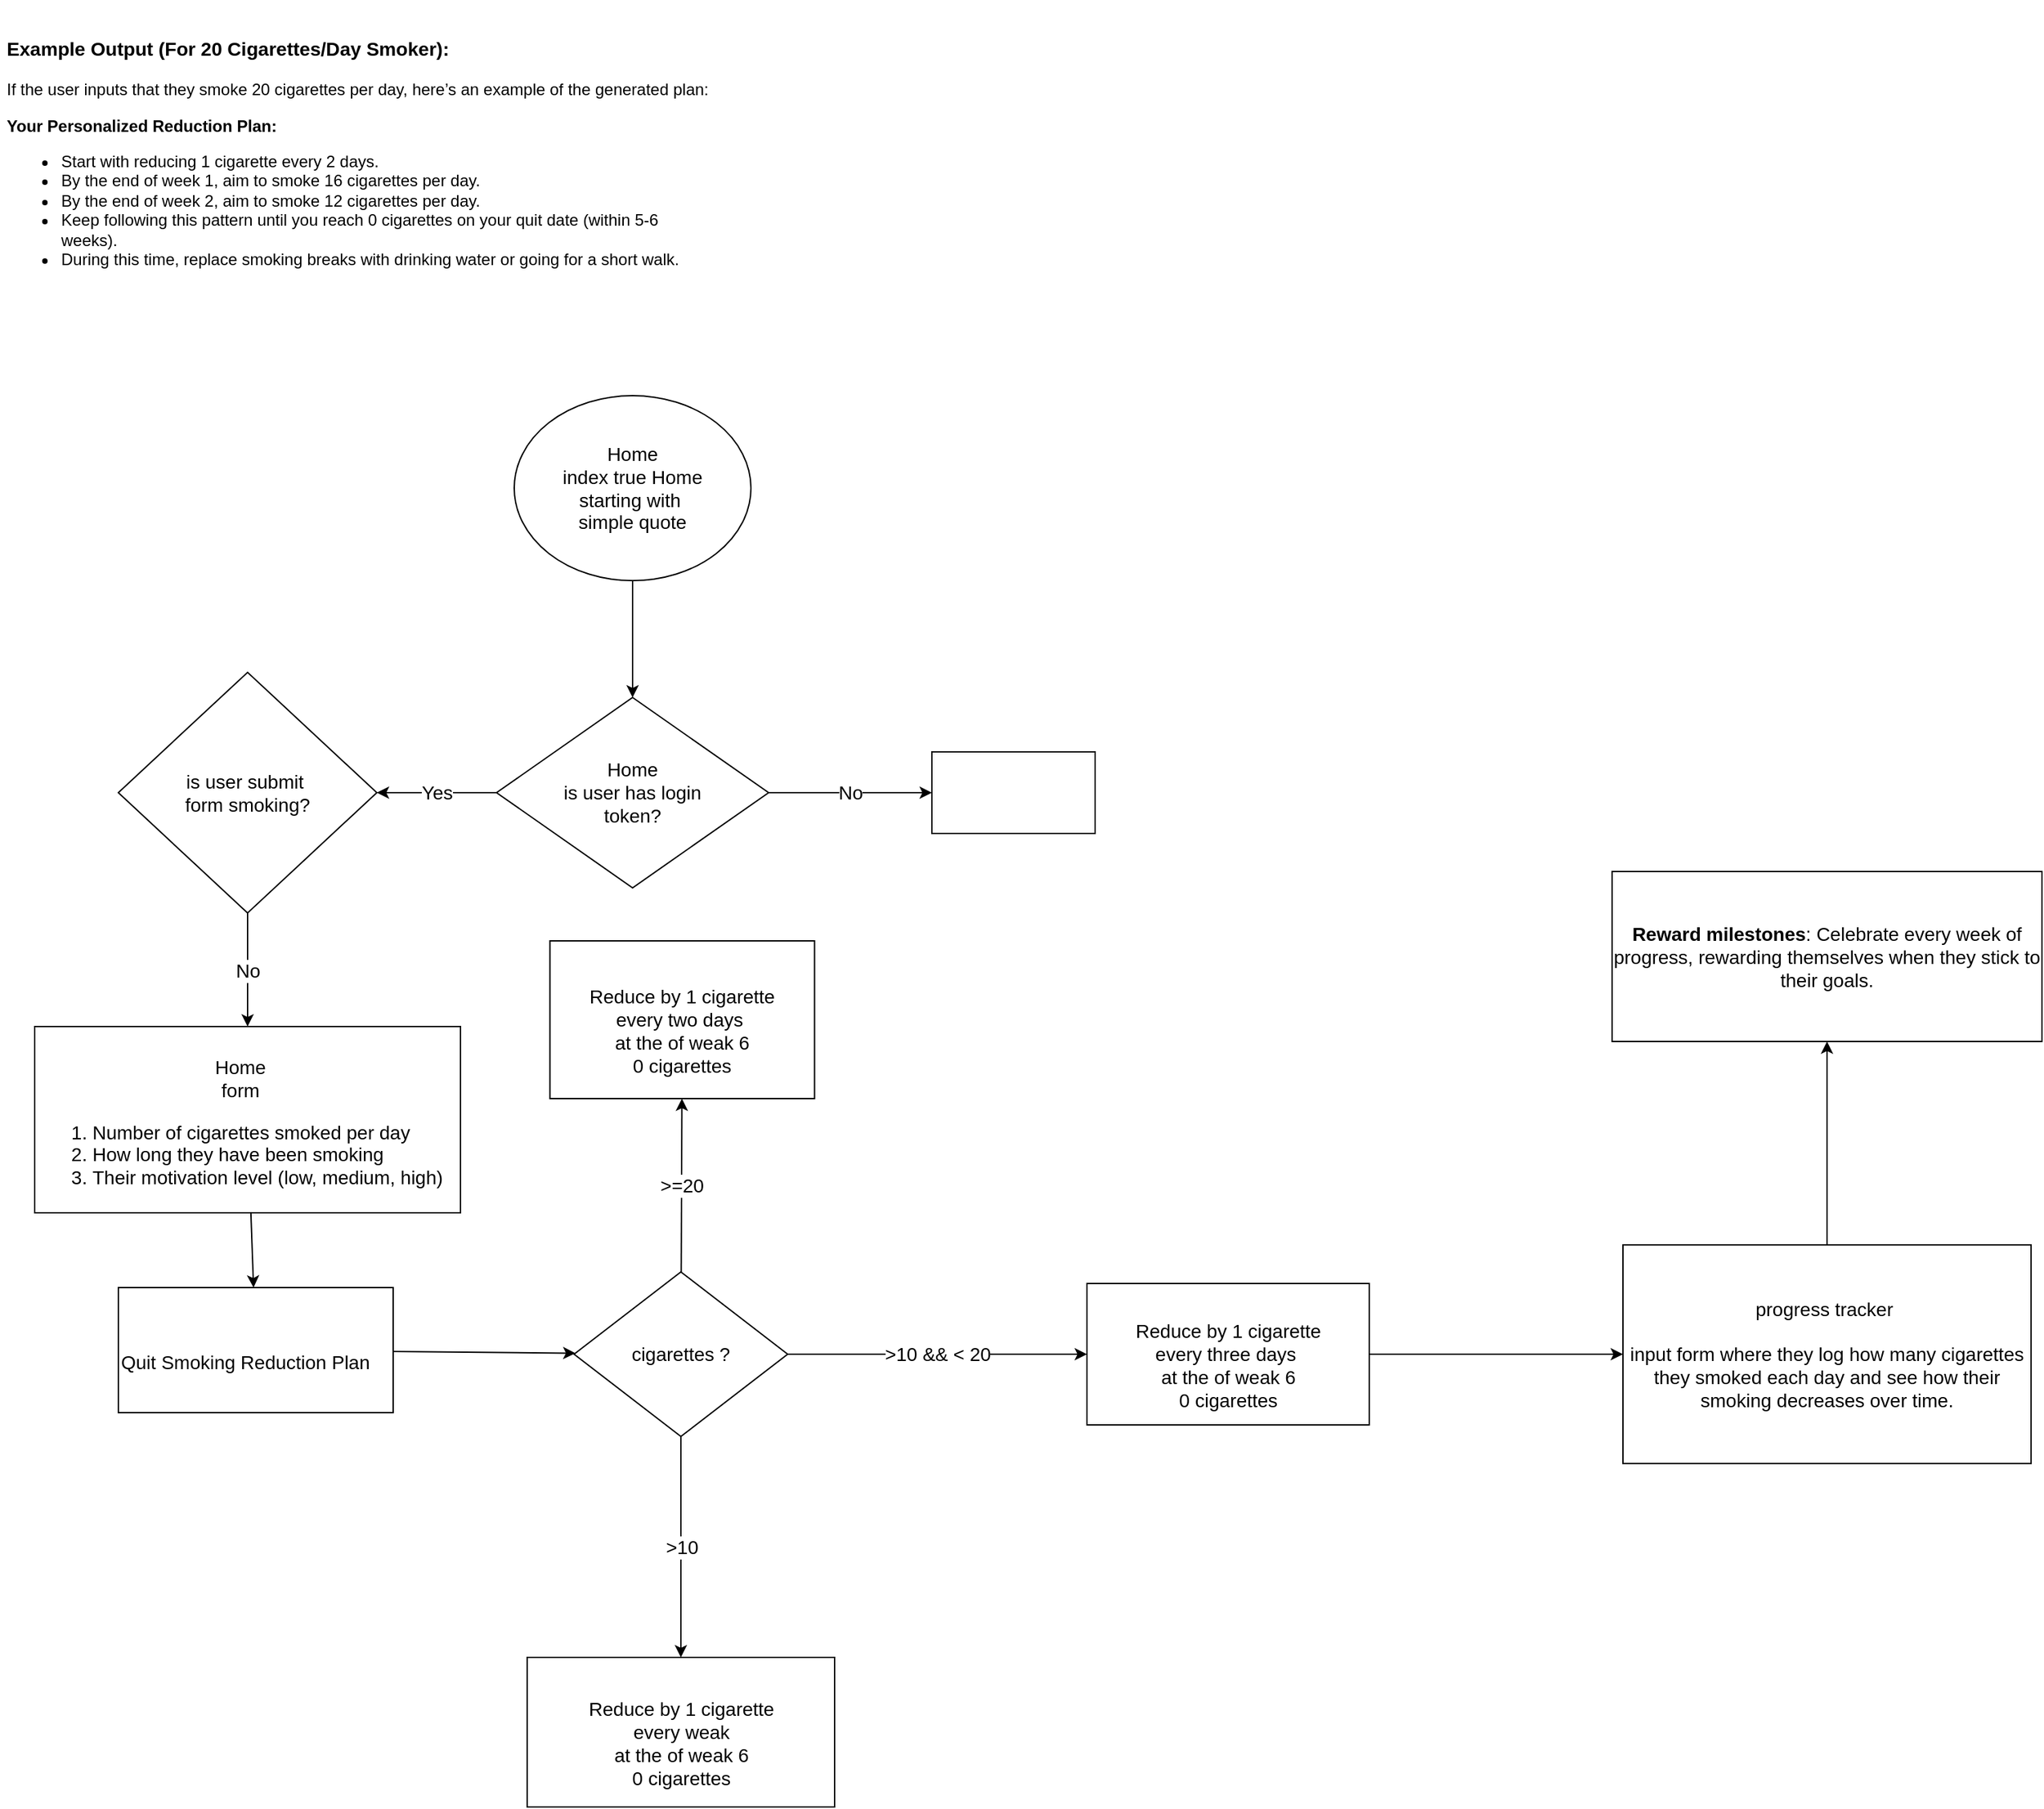 <mxfile>
    <diagram id="9eyBxXMdM7D980cmFh3l" name="Page-1">
        <mxGraphModel dx="747" dy="-541" grid="0" gridSize="10" guides="1" tooltips="1" connect="1" arrows="1" fold="1" page="1" pageScale="1" pageWidth="850" pageHeight="1100" math="0" shadow="0">
            <root>
                <mxCell id="0"/>
                <mxCell id="1" parent="0"/>
                <mxCell id="24" value="&#10;&lt;h3&gt;Example Output (For 20 Cigarettes/Day Smoker):&lt;/h3&gt;&lt;p&gt;If the user inputs that they smoke 20 cigarettes per day, here’s an example of the generated plan:&lt;/p&gt;&lt;p&gt;&lt;strong&gt;Your Personalized Reduction Plan:&lt;/strong&gt;&lt;/p&gt;&lt;ul&gt;&lt;li&gt;Start with reducing 1 cigarette every 2 days.&lt;/li&gt;&lt;li&gt;By the end of week 1, aim to smoke 16 cigarettes per day.&lt;/li&gt;&lt;li&gt;By the end of week 2, aim to smoke 12 cigarettes per day.&lt;/li&gt;&lt;li&gt;Keep following this pattern until you reach 0 cigarettes on your quit date (within 5-6 weeks).&lt;/li&gt;&lt;li&gt;During this time, replace smoking breaks with drinking water or going for a short walk.&lt;/li&gt;&lt;/ul&gt;&#10;&#10;" style="text;html=1;strokeColor=none;fillColor=none;spacing=5;spacingTop=-20;whiteSpace=wrap;overflow=hidden;rounded=0;" vertex="1" parent="1">
                    <mxGeometry x="850" y="1110" width="530" height="260" as="geometry"/>
                </mxCell>
                <mxCell id="36" value="" style="edgeStyle=none;html=1;fontFamily=Helvetica;fontSize=14;" edge="1" parent="1" source="34" target="35">
                    <mxGeometry relative="1" as="geometry"/>
                </mxCell>
                <mxCell id="34" value="Home&lt;br&gt;index true Home&lt;br&gt;starting with&amp;nbsp;&lt;br&gt;simple quote" style="ellipse;whiteSpace=wrap;html=1;fontFamily=Helvetica;fontSize=14;" vertex="1" parent="1">
                    <mxGeometry x="1228" y="1391" width="174" height="136" as="geometry"/>
                </mxCell>
                <mxCell id="40" value="No" style="edgeStyle=none;html=1;fontFamily=Helvetica;fontSize=14;" edge="1" parent="1" source="35" target="39">
                    <mxGeometry relative="1" as="geometry"/>
                </mxCell>
                <mxCell id="42" value="Yes" style="edgeStyle=none;html=1;fontFamily=Helvetica;fontSize=14;" edge="1" parent="1" source="35" target="41">
                    <mxGeometry relative="1" as="geometry"/>
                </mxCell>
                <mxCell id="35" value="Home&lt;br&gt;is user has login&lt;br&gt;token?" style="rhombus;whiteSpace=wrap;html=1;fontSize=14;" vertex="1" parent="1">
                    <mxGeometry x="1215" y="1613" width="200" height="140" as="geometry"/>
                </mxCell>
                <mxCell id="39" value="" style="whiteSpace=wrap;html=1;fontSize=14;" vertex="1" parent="1">
                    <mxGeometry x="1535" y="1653" width="120" height="60" as="geometry"/>
                </mxCell>
                <mxCell id="44" value="No" style="edgeStyle=none;html=1;fontFamily=Helvetica;fontSize=14;" edge="1" parent="1" source="41" target="43">
                    <mxGeometry relative="1" as="geometry"/>
                </mxCell>
                <mxCell id="41" value="is user submit&amp;nbsp;&lt;br&gt;form smoking?" style="rhombus;whiteSpace=wrap;html=1;fontSize=14;direction=west;" vertex="1" parent="1">
                    <mxGeometry x="937" y="1594.5" width="190" height="177" as="geometry"/>
                </mxCell>
                <mxCell id="48" value="" style="edgeStyle=none;html=1;fontFamily=Helvetica;fontSize=14;" edge="1" parent="1" source="43" target="47">
                    <mxGeometry relative="1" as="geometry"/>
                </mxCell>
                <mxCell id="43" value="&lt;div style=&quot;text-align: center;&quot;&gt;&lt;br&gt;Home&lt;br&gt;form&lt;/div&gt;&lt;ol&gt;&lt;li&gt;&lt;span style=&quot;background-color: initial;&quot;&gt;Number of cigarettes smoked per day&lt;/span&gt;&lt;/li&gt;&lt;li&gt;How long they have been smoking&lt;/li&gt;&lt;li&gt;Their motivation level (low, medium, high)&lt;/li&gt;&lt;/ol&gt;" style="whiteSpace=wrap;html=1;fontSize=14;align=left;" vertex="1" parent="1">
                    <mxGeometry x="875.5" y="1855" width="313" height="137" as="geometry"/>
                </mxCell>
                <mxCell id="50" value="" style="edgeStyle=none;html=1;fontFamily=Helvetica;fontSize=14;" edge="1" parent="1" source="47" target="49">
                    <mxGeometry relative="1" as="geometry"/>
                </mxCell>
                <mxCell id="47" value="&lt;br&gt; Quit Smoking Reduction Plan" style="whiteSpace=wrap;html=1;fontSize=14;align=left;" vertex="1" parent="1">
                    <mxGeometry x="937" y="2047" width="202" height="92" as="geometry"/>
                </mxCell>
                <mxCell id="52" value="&amp;gt;=20" style="edgeStyle=none;html=1;fontFamily=Helvetica;fontSize=14;" edge="1" parent="1" source="49" target="51">
                    <mxGeometry relative="1" as="geometry"/>
                </mxCell>
                <mxCell id="54" value="&amp;gt;10 &amp;amp;&amp;amp; &amp;lt; 20" style="edgeStyle=none;html=1;fontFamily=Helvetica;fontSize=14;" edge="1" parent="1" source="49" target="53">
                    <mxGeometry relative="1" as="geometry"/>
                </mxCell>
                <mxCell id="56" value="&amp;gt;10" style="edgeStyle=none;html=1;fontFamily=Helvetica;fontSize=14;" edge="1" parent="1" source="49" target="55">
                    <mxGeometry relative="1" as="geometry"/>
                </mxCell>
                <mxCell id="49" value="cigarettes ?" style="rhombus;whiteSpace=wrap;html=1;fontSize=14;align=center;" vertex="1" parent="1">
                    <mxGeometry x="1272" y="2035.5" width="157" height="121" as="geometry"/>
                </mxCell>
                <mxCell id="51" value="&lt;br&gt; Reduce by 1 cigarette&lt;br&gt;every two days&amp;nbsp;&lt;br&gt;at the of weak 6&lt;br&gt;0 cigarettes&lt;br&gt;" style="whiteSpace=wrap;html=1;fontSize=14;" vertex="1" parent="1">
                    <mxGeometry x="1254.25" y="1792" width="194.5" height="116" as="geometry"/>
                </mxCell>
                <mxCell id="60" value="" style="edgeStyle=none;html=1;fontFamily=Helvetica;fontSize=14;" edge="1" parent="1" source="53" target="59">
                    <mxGeometry relative="1" as="geometry"/>
                </mxCell>
                <mxCell id="53" value="&lt;br&gt;Reduce by 1 cigarette&lt;br&gt;every three days&amp;nbsp;&lt;br&gt;at the of weak 6&lt;br&gt;0 cigarettes" style="whiteSpace=wrap;html=1;fontSize=14;" vertex="1" parent="1">
                    <mxGeometry x="1649" y="2044" width="207.5" height="104" as="geometry"/>
                </mxCell>
                <mxCell id="55" value="&lt;br&gt;Reduce by 1 cigarette&lt;br&gt;every weak&lt;br&gt;at the of weak 6&lt;br&gt;0 cigarettes" style="whiteSpace=wrap;html=1;fontSize=14;" vertex="1" parent="1">
                    <mxGeometry x="1237.5" y="2319" width="226" height="110" as="geometry"/>
                </mxCell>
                <mxCell id="62" value="" style="edgeStyle=none;html=1;fontFamily=Helvetica;fontSize=14;" edge="1" parent="1" source="59" target="61">
                    <mxGeometry relative="1" as="geometry"/>
                </mxCell>
                <mxCell id="59" value="progress tracker&amp;nbsp;&lt;br&gt;&lt;br&gt;input form where they log how many cigarettes they smoked each day and see how their smoking decreases over time." style="whiteSpace=wrap;html=1;fontSize=14;" vertex="1" parent="1">
                    <mxGeometry x="2043" y="2015.63" width="300" height="160.75" as="geometry"/>
                </mxCell>
                <mxCell id="61" value="&lt;strong&gt;Reward milestones&lt;/strong&gt;: Celebrate every week of progress, rewarding themselves when they stick to their goals." style="whiteSpace=wrap;html=1;fontSize=14;" vertex="1" parent="1">
                    <mxGeometry x="2035" y="1741" width="316" height="125" as="geometry"/>
                </mxCell>
            </root>
        </mxGraphModel>
    </diagram>
</mxfile>
